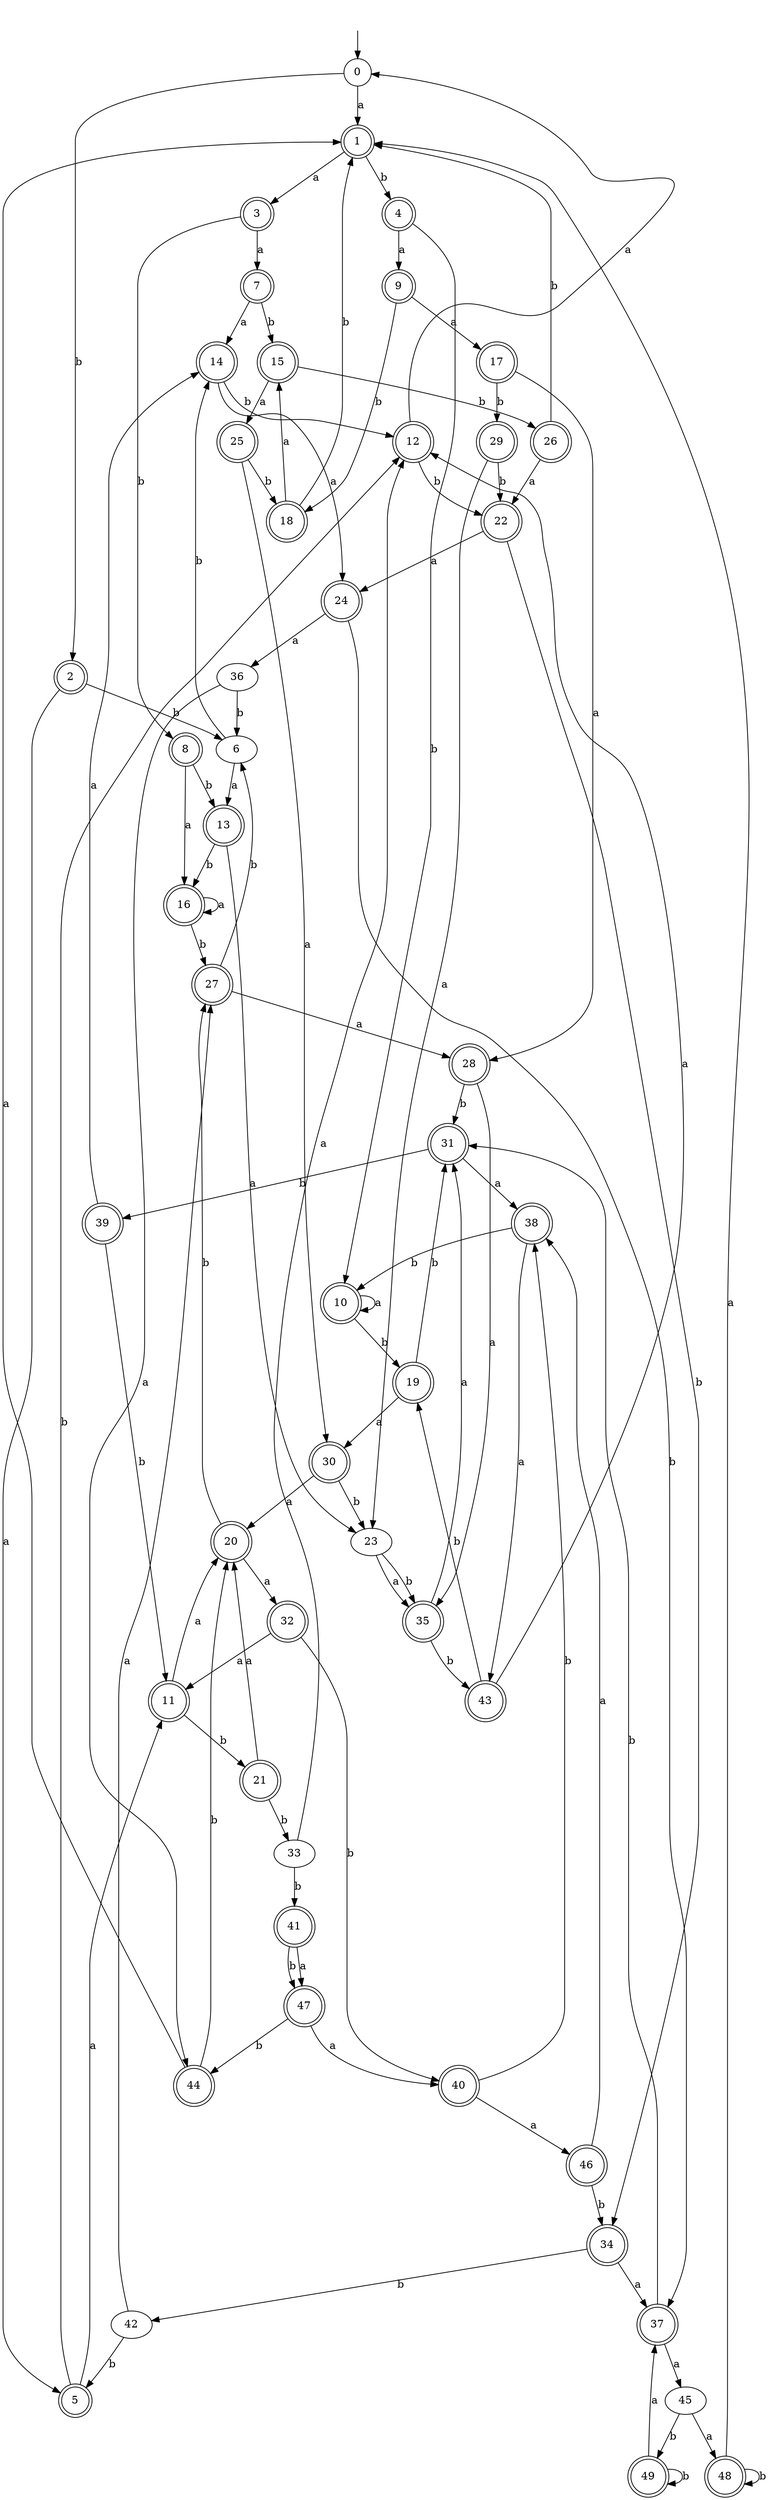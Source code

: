 digraph RandomDFA {
  __start0 [label="", shape=none];
  __start0 -> 0 [label=""];
  0 [shape=circle]
  0 -> 1 [label="a"]
  0 -> 2 [label="b"]
  1 [shape=doublecircle]
  1 -> 3 [label="a"]
  1 -> 4 [label="b"]
  2 [shape=doublecircle]
  2 -> 5 [label="a"]
  2 -> 6 [label="b"]
  3 [shape=doublecircle]
  3 -> 7 [label="a"]
  3 -> 8 [label="b"]
  4 [shape=doublecircle]
  4 -> 9 [label="a"]
  4 -> 10 [label="b"]
  5 [shape=doublecircle]
  5 -> 11 [label="a"]
  5 -> 12 [label="b"]
  6
  6 -> 13 [label="a"]
  6 -> 14 [label="b"]
  7 [shape=doublecircle]
  7 -> 14 [label="a"]
  7 -> 15 [label="b"]
  8 [shape=doublecircle]
  8 -> 16 [label="a"]
  8 -> 13 [label="b"]
  9 [shape=doublecircle]
  9 -> 17 [label="a"]
  9 -> 18 [label="b"]
  10 [shape=doublecircle]
  10 -> 10 [label="a"]
  10 -> 19 [label="b"]
  11 [shape=doublecircle]
  11 -> 20 [label="a"]
  11 -> 21 [label="b"]
  12 [shape=doublecircle]
  12 -> 0 [label="a"]
  12 -> 22 [label="b"]
  13 [shape=doublecircle]
  13 -> 23 [label="a"]
  13 -> 16 [label="b"]
  14 [shape=doublecircle]
  14 -> 24 [label="a"]
  14 -> 12 [label="b"]
  15 [shape=doublecircle]
  15 -> 25 [label="a"]
  15 -> 26 [label="b"]
  16 [shape=doublecircle]
  16 -> 16 [label="a"]
  16 -> 27 [label="b"]
  17 [shape=doublecircle]
  17 -> 28 [label="a"]
  17 -> 29 [label="b"]
  18 [shape=doublecircle]
  18 -> 15 [label="a"]
  18 -> 1 [label="b"]
  19 [shape=doublecircle]
  19 -> 30 [label="a"]
  19 -> 31 [label="b"]
  20 [shape=doublecircle]
  20 -> 32 [label="a"]
  20 -> 27 [label="b"]
  21 [shape=doublecircle]
  21 -> 20 [label="a"]
  21 -> 33 [label="b"]
  22 [shape=doublecircle]
  22 -> 24 [label="a"]
  22 -> 34 [label="b"]
  23
  23 -> 35 [label="a"]
  23 -> 35 [label="b"]
  24 [shape=doublecircle]
  24 -> 36 [label="a"]
  24 -> 37 [label="b"]
  25 [shape=doublecircle]
  25 -> 30 [label="a"]
  25 -> 18 [label="b"]
  26 [shape=doublecircle]
  26 -> 22 [label="a"]
  26 -> 1 [label="b"]
  27 [shape=doublecircle]
  27 -> 28 [label="a"]
  27 -> 6 [label="b"]
  28 [shape=doublecircle]
  28 -> 35 [label="a"]
  28 -> 31 [label="b"]
  29 [shape=doublecircle]
  29 -> 23 [label="a"]
  29 -> 22 [label="b"]
  30 [shape=doublecircle]
  30 -> 20 [label="a"]
  30 -> 23 [label="b"]
  31 [shape=doublecircle]
  31 -> 38 [label="a"]
  31 -> 39 [label="b"]
  32 [shape=doublecircle]
  32 -> 11 [label="a"]
  32 -> 40 [label="b"]
  33
  33 -> 12 [label="a"]
  33 -> 41 [label="b"]
  34 [shape=doublecircle]
  34 -> 37 [label="a"]
  34 -> 42 [label="b"]
  35 [shape=doublecircle]
  35 -> 31 [label="a"]
  35 -> 43 [label="b"]
  36
  36 -> 44 [label="a"]
  36 -> 6 [label="b"]
  37 [shape=doublecircle]
  37 -> 45 [label="a"]
  37 -> 31 [label="b"]
  38 [shape=doublecircle]
  38 -> 43 [label="a"]
  38 -> 10 [label="b"]
  39 [shape=doublecircle]
  39 -> 14 [label="a"]
  39 -> 11 [label="b"]
  40 [shape=doublecircle]
  40 -> 46 [label="a"]
  40 -> 38 [label="b"]
  41 [shape=doublecircle]
  41 -> 47 [label="a"]
  41 -> 47 [label="b"]
  42
  42 -> 27 [label="a"]
  42 -> 5 [label="b"]
  43 [shape=doublecircle]
  43 -> 12 [label="a"]
  43 -> 19 [label="b"]
  44 [shape=doublecircle]
  44 -> 1 [label="a"]
  44 -> 20 [label="b"]
  45
  45 -> 48 [label="a"]
  45 -> 49 [label="b"]
  46 [shape=doublecircle]
  46 -> 38 [label="a"]
  46 -> 34 [label="b"]
  47 [shape=doublecircle]
  47 -> 40 [label="a"]
  47 -> 44 [label="b"]
  48 [shape=doublecircle]
  48 -> 1 [label="a"]
  48 -> 48 [label="b"]
  49 [shape=doublecircle]
  49 -> 37 [label="a"]
  49 -> 49 [label="b"]
}
